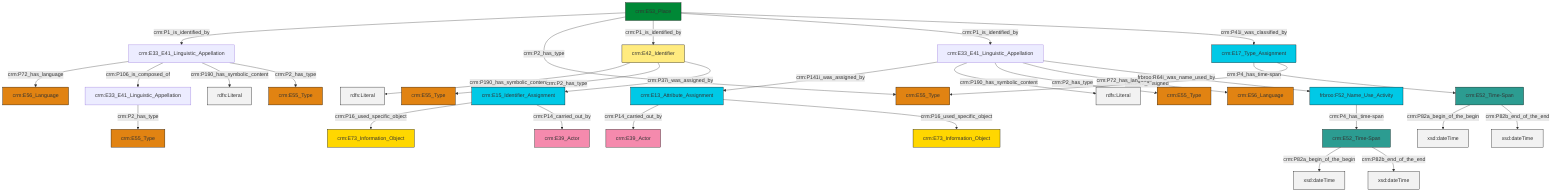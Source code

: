 graph TD
classDef Literal fill:#f2f2f2,stroke:#000000;
classDef CRM_Entity fill:#FFFFFF,stroke:#000000;
classDef Temporal_Entity fill:#00C9E6, stroke:#000000;
classDef Type fill:#E18312, stroke:#000000;
classDef Time-Span fill:#2C9C91, stroke:#000000;
classDef Appellation fill:#FFEB7F, stroke:#000000;
classDef Place fill:#008836, stroke:#000000;
classDef Persistent_Item fill:#B266B2, stroke:#000000;
classDef Conceptual_Object fill:#FFD700, stroke:#000000;
classDef Physical_Thing fill:#D2B48C, stroke:#000000;
classDef Actor fill:#f58aad, stroke:#000000;
classDef PC_Classes fill:#4ce600, stroke:#000000;
classDef Multi fill:#cccccc,stroke:#000000;

2["crm:E15_Identifier_Assignment"]:::Temporal_Entity -->|crm:P16_used_specific_object| 3["crm:E73_Information_Object"]:::Conceptual_Object
4["crm:E53_Place"]:::Place -->|crm:P1_is_identified_by| 5["crm:E33_E41_Linguistic_Appellation"]:::Default
11["crm:E13_Attribute_Assignment"]:::Temporal_Entity -->|crm:P14_carried_out_by| 9["crm:E39_Actor"]:::Actor
12["crm:E52_Time-Span"]:::Time-Span -->|crm:P82a_begin_of_the_begin| 13[xsd:dateTime]:::Literal
5["crm:E33_E41_Linguistic_Appellation"]:::Default -->|crm:P72_has_language| 18["crm:E56_Language"]:::Type
4["crm:E53_Place"]:::Place -->|crm:P2_has_type| 23["crm:E55_Type"]:::Type
24["crm:E33_E41_Linguistic_Appellation"]:::Default -->|crm:P141i_was_assigned_by| 11["crm:E13_Attribute_Assignment"]:::Temporal_Entity
5["crm:E33_E41_Linguistic_Appellation"]:::Default -->|crm:P106_is_composed_of| 25["crm:E33_E41_Linguistic_Appellation"]:::Default
12["crm:E52_Time-Span"]:::Time-Span -->|crm:P82b_end_of_the_end| 26[xsd:dateTime]:::Literal
24["crm:E33_E41_Linguistic_Appellation"]:::Default -->|crm:P190_has_symbolic_content| 31[rdfs:Literal]:::Literal
11["crm:E13_Attribute_Assignment"]:::Temporal_Entity -->|crm:P16_used_specific_object| 0["crm:E73_Information_Object"]:::Conceptual_Object
34["crm:E52_Time-Span"]:::Time-Span -->|crm:P82a_begin_of_the_begin| 35[xsd:dateTime]:::Literal
7["crm:E42_Identifier"]:::Appellation -->|crm:P190_has_symbolic_content| 36[rdfs:Literal]:::Literal
24["crm:E33_E41_Linguistic_Appellation"]:::Default -->|crm:P2_has_type| 37["crm:E55_Type"]:::Type
21["crm:E17_Type_Assignment"]:::Temporal_Entity -->|crm:P4_has_time-span| 12["crm:E52_Time-Span"]:::Time-Span
2["crm:E15_Identifier_Assignment"]:::Temporal_Entity -->|crm:P14_carried_out_by| 38["crm:E39_Actor"]:::Actor
5["crm:E33_E41_Linguistic_Appellation"]:::Default -->|crm:P190_has_symbolic_content| 40[rdfs:Literal]:::Literal
34["crm:E52_Time-Span"]:::Time-Span -->|crm:P82b_end_of_the_end| 41[xsd:dateTime]:::Literal
7["crm:E42_Identifier"]:::Appellation -->|crm:P2_has_type| 14["crm:E55_Type"]:::Type
21["crm:E17_Type_Assignment"]:::Temporal_Entity -->|crm:P42_assigned| 23["crm:E55_Type"]:::Type
4["crm:E53_Place"]:::Place -->|crm:P1_is_identified_by| 7["crm:E42_Identifier"]:::Appellation
24["crm:E33_E41_Linguistic_Appellation"]:::Default -->|crm:P72_has_language| 32["crm:E56_Language"]:::Type
4["crm:E53_Place"]:::Place -->|crm:P1_is_identified_by| 24["crm:E33_E41_Linguistic_Appellation"]:::Default
7["crm:E42_Identifier"]:::Appellation -->|crm:P37i_was_assigned_by| 2["crm:E15_Identifier_Assignment"]:::Temporal_Entity
27["frbroo:F52_Name_Use_Activity"]:::Temporal_Entity -->|crm:P4_has_time-span| 34["crm:E52_Time-Span"]:::Time-Span
24["crm:E33_E41_Linguistic_Appellation"]:::Default -->|frbroo:R64i_was_name_used_by| 27["frbroo:F52_Name_Use_Activity"]:::Temporal_Entity
5["crm:E33_E41_Linguistic_Appellation"]:::Default -->|crm:P2_has_type| 48["crm:E55_Type"]:::Type
4["crm:E53_Place"]:::Place -->|crm:P41i_was_classified_by| 21["crm:E17_Type_Assignment"]:::Temporal_Entity
25["crm:E33_E41_Linguistic_Appellation"]:::Default -->|crm:P2_has_type| 19["crm:E55_Type"]:::Type